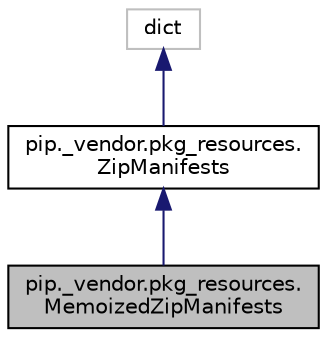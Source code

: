 digraph "pip._vendor.pkg_resources.MemoizedZipManifests"
{
 // LATEX_PDF_SIZE
  edge [fontname="Helvetica",fontsize="10",labelfontname="Helvetica",labelfontsize="10"];
  node [fontname="Helvetica",fontsize="10",shape=record];
  Node1 [label="pip._vendor.pkg_resources.\lMemoizedZipManifests",height=0.2,width=0.4,color="black", fillcolor="grey75", style="filled", fontcolor="black",tooltip=" "];
  Node2 -> Node1 [dir="back",color="midnightblue",fontsize="10",style="solid",fontname="Helvetica"];
  Node2 [label="pip._vendor.pkg_resources.\lZipManifests",height=0.2,width=0.4,color="black", fillcolor="white", style="filled",URL="$d7/d6e/classpip_1_1__vendor_1_1pkg__resources_1_1_zip_manifests.html",tooltip=" "];
  Node3 -> Node2 [dir="back",color="midnightblue",fontsize="10",style="solid",fontname="Helvetica"];
  Node3 [label="dict",height=0.2,width=0.4,color="grey75", fillcolor="white", style="filled",tooltip=" "];
}
